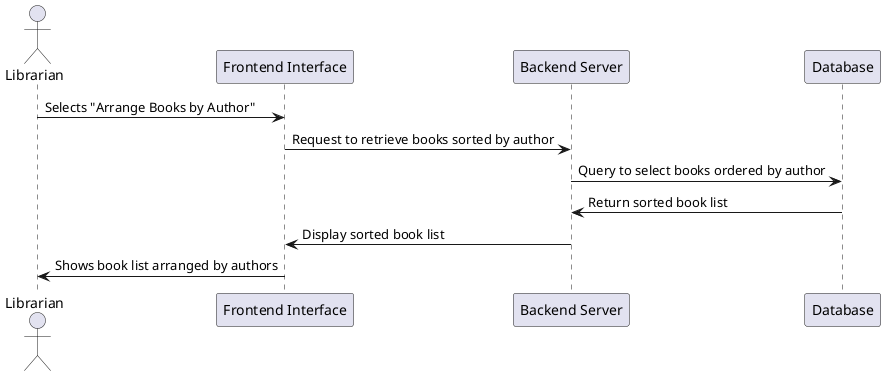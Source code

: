 @startuml
actor Librarian
participant "Frontend Interface" as Frontend
participant "Backend Server" as Backend
participant "Database" as DB

Librarian -> Frontend : Selects "Arrange Books by Author"
Frontend -> Backend : Request to retrieve books sorted by author
Backend -> DB : Query to select books ordered by author
DB -> Backend : Return sorted book list
Backend -> Frontend : Display sorted book list
Frontend -> Librarian : Shows book list arranged by authors

@enduml